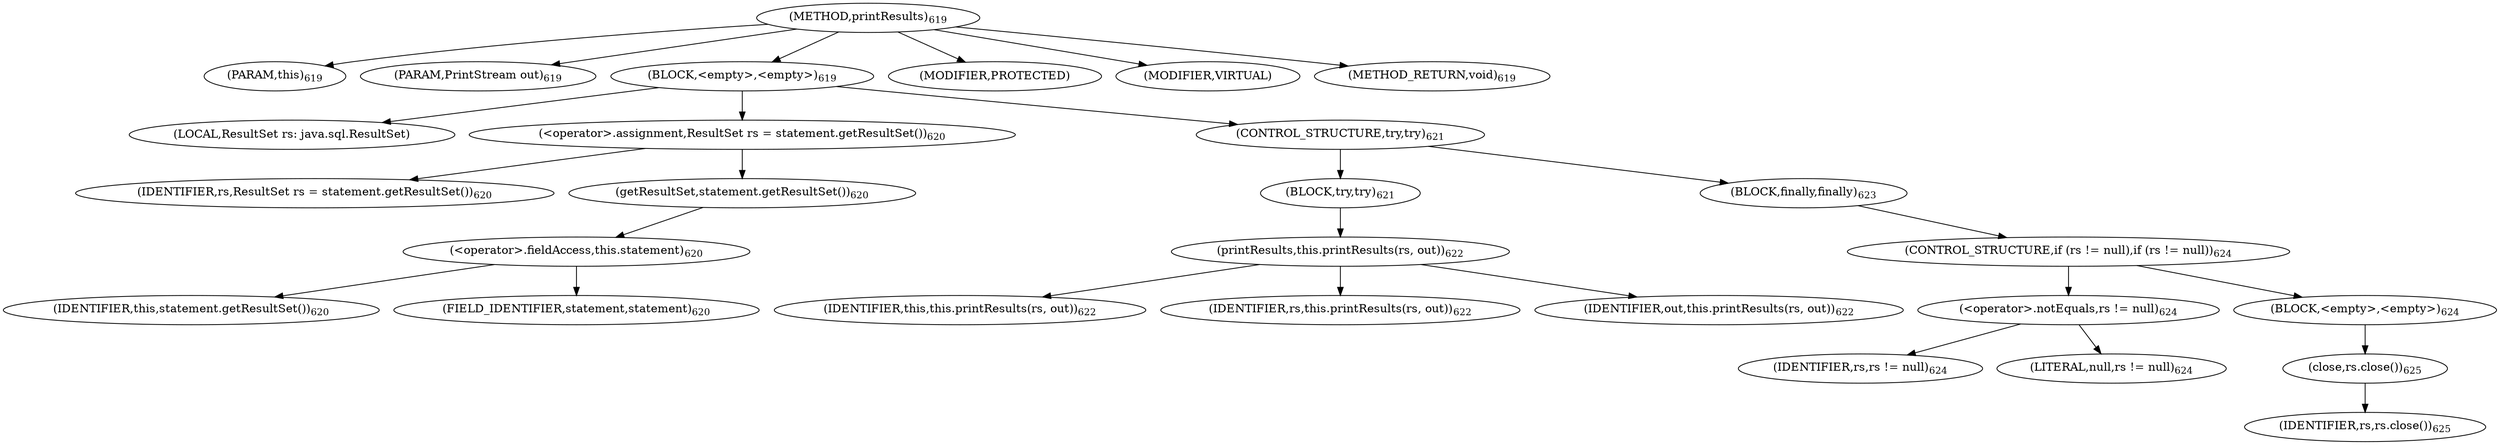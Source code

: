 digraph "printResults" {  
"1107" [label = <(METHOD,printResults)<SUB>619</SUB>> ]
"71" [label = <(PARAM,this)<SUB>619</SUB>> ]
"1108" [label = <(PARAM,PrintStream out)<SUB>619</SUB>> ]
"1109" [label = <(BLOCK,&lt;empty&gt;,&lt;empty&gt;)<SUB>619</SUB>> ]
"1110" [label = <(LOCAL,ResultSet rs: java.sql.ResultSet)> ]
"1111" [label = <(&lt;operator&gt;.assignment,ResultSet rs = statement.getResultSet())<SUB>620</SUB>> ]
"1112" [label = <(IDENTIFIER,rs,ResultSet rs = statement.getResultSet())<SUB>620</SUB>> ]
"1113" [label = <(getResultSet,statement.getResultSet())<SUB>620</SUB>> ]
"1114" [label = <(&lt;operator&gt;.fieldAccess,this.statement)<SUB>620</SUB>> ]
"1115" [label = <(IDENTIFIER,this,statement.getResultSet())<SUB>620</SUB>> ]
"1116" [label = <(FIELD_IDENTIFIER,statement,statement)<SUB>620</SUB>> ]
"1117" [label = <(CONTROL_STRUCTURE,try,try)<SUB>621</SUB>> ]
"1118" [label = <(BLOCK,try,try)<SUB>621</SUB>> ]
"1119" [label = <(printResults,this.printResults(rs, out))<SUB>622</SUB>> ]
"70" [label = <(IDENTIFIER,this,this.printResults(rs, out))<SUB>622</SUB>> ]
"1120" [label = <(IDENTIFIER,rs,this.printResults(rs, out))<SUB>622</SUB>> ]
"1121" [label = <(IDENTIFIER,out,this.printResults(rs, out))<SUB>622</SUB>> ]
"1122" [label = <(BLOCK,finally,finally)<SUB>623</SUB>> ]
"1123" [label = <(CONTROL_STRUCTURE,if (rs != null),if (rs != null))<SUB>624</SUB>> ]
"1124" [label = <(&lt;operator&gt;.notEquals,rs != null)<SUB>624</SUB>> ]
"1125" [label = <(IDENTIFIER,rs,rs != null)<SUB>624</SUB>> ]
"1126" [label = <(LITERAL,null,rs != null)<SUB>624</SUB>> ]
"1127" [label = <(BLOCK,&lt;empty&gt;,&lt;empty&gt;)<SUB>624</SUB>> ]
"1128" [label = <(close,rs.close())<SUB>625</SUB>> ]
"1129" [label = <(IDENTIFIER,rs,rs.close())<SUB>625</SUB>> ]
"1130" [label = <(MODIFIER,PROTECTED)> ]
"1131" [label = <(MODIFIER,VIRTUAL)> ]
"1132" [label = <(METHOD_RETURN,void)<SUB>619</SUB>> ]
  "1107" -> "71" 
  "1107" -> "1108" 
  "1107" -> "1109" 
  "1107" -> "1130" 
  "1107" -> "1131" 
  "1107" -> "1132" 
  "1109" -> "1110" 
  "1109" -> "1111" 
  "1109" -> "1117" 
  "1111" -> "1112" 
  "1111" -> "1113" 
  "1113" -> "1114" 
  "1114" -> "1115" 
  "1114" -> "1116" 
  "1117" -> "1118" 
  "1117" -> "1122" 
  "1118" -> "1119" 
  "1119" -> "70" 
  "1119" -> "1120" 
  "1119" -> "1121" 
  "1122" -> "1123" 
  "1123" -> "1124" 
  "1123" -> "1127" 
  "1124" -> "1125" 
  "1124" -> "1126" 
  "1127" -> "1128" 
  "1128" -> "1129" 
}
